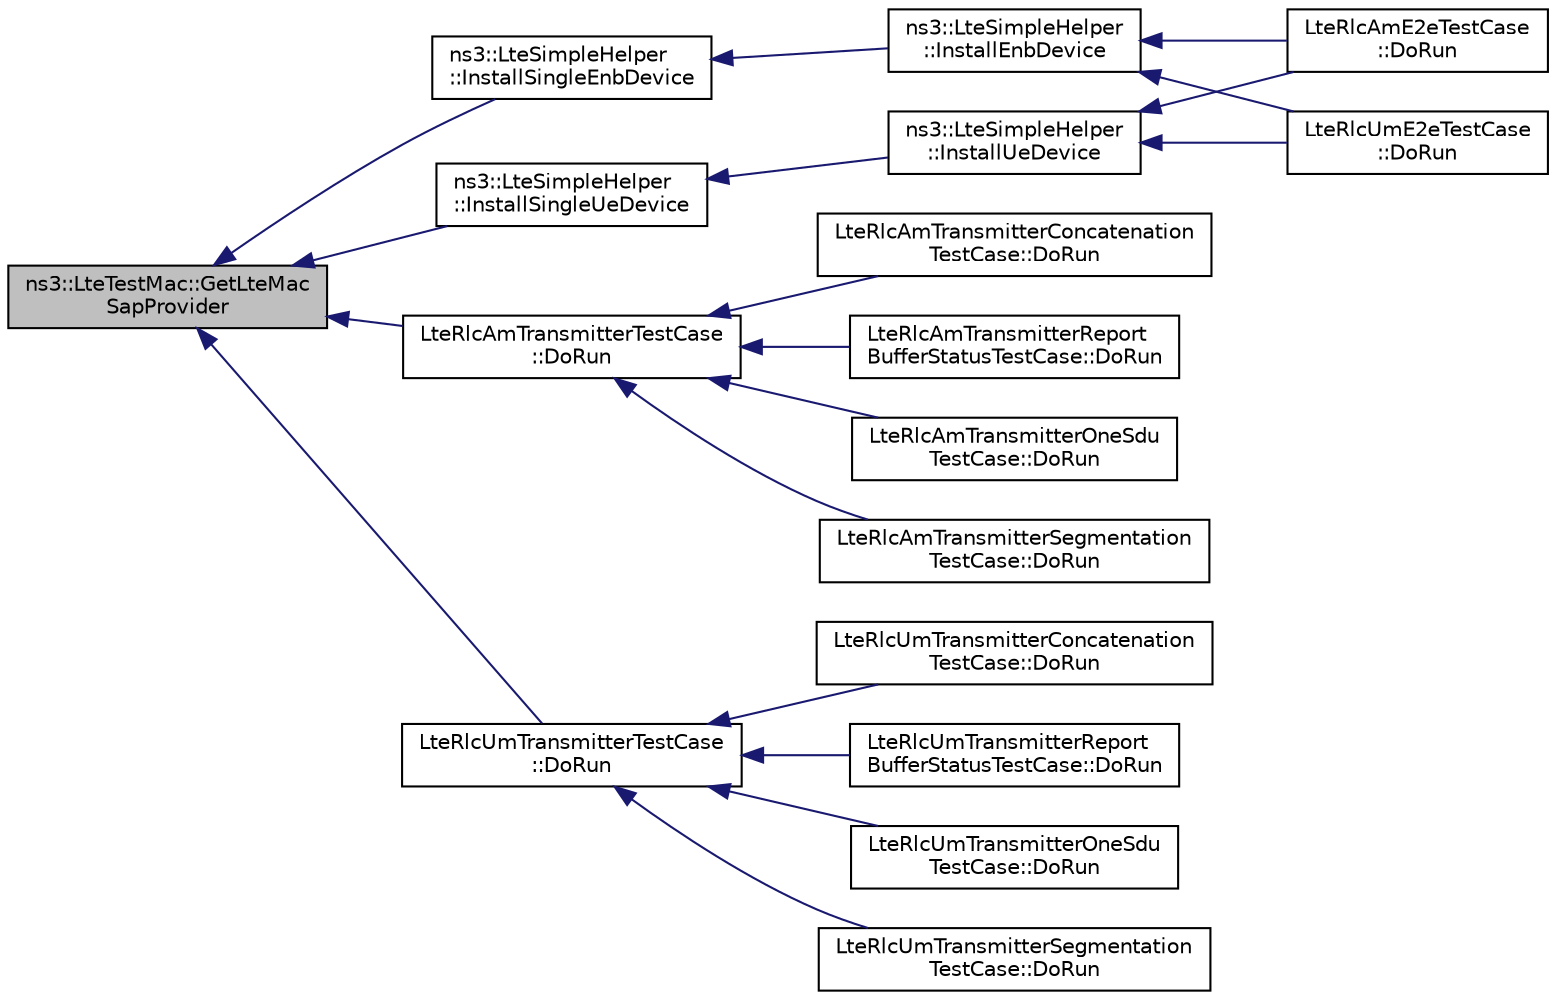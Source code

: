 digraph "ns3::LteTestMac::GetLteMacSapProvider"
{
  edge [fontname="Helvetica",fontsize="10",labelfontname="Helvetica",labelfontsize="10"];
  node [fontname="Helvetica",fontsize="10",shape=record];
  rankdir="LR";
  Node1 [label="ns3::LteTestMac::GetLteMac\lSapProvider",height=0.2,width=0.4,color="black", fillcolor="grey75", style="filled", fontcolor="black"];
  Node1 -> Node2 [dir="back",color="midnightblue",fontsize="10",style="solid"];
  Node2 [label="ns3::LteSimpleHelper\l::InstallSingleEnbDevice",height=0.2,width=0.4,color="black", fillcolor="white", style="filled",URL="$de/d73/classns3_1_1LteSimpleHelper.html#a11fa8933e6487a366ed4a9652c3b2950"];
  Node2 -> Node3 [dir="back",color="midnightblue",fontsize="10",style="solid"];
  Node3 [label="ns3::LteSimpleHelper\l::InstallEnbDevice",height=0.2,width=0.4,color="black", fillcolor="white", style="filled",URL="$de/d73/classns3_1_1LteSimpleHelper.html#a406e71dd8dcda8fa2f9a9fc31ff6494a"];
  Node3 -> Node4 [dir="back",color="midnightblue",fontsize="10",style="solid"];
  Node4 [label="LteRlcAmE2eTestCase\l::DoRun",height=0.2,width=0.4,color="black", fillcolor="white", style="filled",URL="$db/d94/classLteRlcAmE2eTestCase.html#a96cf405c2fe8e9a1c878c615b185d419",tooltip="Implementation to actually run this TestCase. "];
  Node3 -> Node5 [dir="back",color="midnightblue",fontsize="10",style="solid"];
  Node5 [label="LteRlcUmE2eTestCase\l::DoRun",height=0.2,width=0.4,color="black", fillcolor="white", style="filled",URL="$d3/d91/classLteRlcUmE2eTestCase.html#afa983387e011c31df96206ec0c772127",tooltip="Implementation to actually run this TestCase. "];
  Node1 -> Node6 [dir="back",color="midnightblue",fontsize="10",style="solid"];
  Node6 [label="ns3::LteSimpleHelper\l::InstallSingleUeDevice",height=0.2,width=0.4,color="black", fillcolor="white", style="filled",URL="$de/d73/classns3_1_1LteSimpleHelper.html#a4416da6e8b2bb30909b32b9a82dfd4c0"];
  Node6 -> Node7 [dir="back",color="midnightblue",fontsize="10",style="solid"];
  Node7 [label="ns3::LteSimpleHelper\l::InstallUeDevice",height=0.2,width=0.4,color="black", fillcolor="white", style="filled",URL="$de/d73/classns3_1_1LteSimpleHelper.html#aa575a9480b50754a2a01e038ca5c5f27"];
  Node7 -> Node4 [dir="back",color="midnightblue",fontsize="10",style="solid"];
  Node7 -> Node5 [dir="back",color="midnightblue",fontsize="10",style="solid"];
  Node1 -> Node8 [dir="back",color="midnightblue",fontsize="10",style="solid"];
  Node8 [label="LteRlcAmTransmitterTestCase\l::DoRun",height=0.2,width=0.4,color="black", fillcolor="white", style="filled",URL="$d4/d65/classLteRlcAmTransmitterTestCase.html#a2d68ba91ebca75e75efb88365f958d2c",tooltip="Implementation to actually run this TestCase. "];
  Node8 -> Node9 [dir="back",color="midnightblue",fontsize="10",style="solid"];
  Node9 [label="LteRlcAmTransmitterOneSdu\lTestCase::DoRun",height=0.2,width=0.4,color="black", fillcolor="white", style="filled",URL="$df/d93/classLteRlcAmTransmitterOneSduTestCase.html#ad0363c6b1e92694b98291cbca113501a",tooltip="Implementation to actually run this TestCase. "];
  Node8 -> Node10 [dir="back",color="midnightblue",fontsize="10",style="solid"];
  Node10 [label="LteRlcAmTransmitterSegmentation\lTestCase::DoRun",height=0.2,width=0.4,color="black", fillcolor="white", style="filled",URL="$d4/da1/classLteRlcAmTransmitterSegmentationTestCase.html#a8bec2147bdbf3f5cade130c101a09374",tooltip="Implementation to actually run this TestCase. "];
  Node8 -> Node11 [dir="back",color="midnightblue",fontsize="10",style="solid"];
  Node11 [label="LteRlcAmTransmitterConcatenation\lTestCase::DoRun",height=0.2,width=0.4,color="black", fillcolor="white", style="filled",URL="$de/d38/classLteRlcAmTransmitterConcatenationTestCase.html#abb245b1b72965664fb72b8829853703e",tooltip="Implementation to actually run this TestCase. "];
  Node8 -> Node12 [dir="back",color="midnightblue",fontsize="10",style="solid"];
  Node12 [label="LteRlcAmTransmitterReport\lBufferStatusTestCase::DoRun",height=0.2,width=0.4,color="black", fillcolor="white", style="filled",URL="$d5/d84/classLteRlcAmTransmitterReportBufferStatusTestCase.html#aaddc27c1dd83c3856296c778210c5df2",tooltip="Implementation to actually run this TestCase. "];
  Node1 -> Node13 [dir="back",color="midnightblue",fontsize="10",style="solid"];
  Node13 [label="LteRlcUmTransmitterTestCase\l::DoRun",height=0.2,width=0.4,color="black", fillcolor="white", style="filled",URL="$d6/dca/classLteRlcUmTransmitterTestCase.html#aacac9ab10bdcd81740a7222f621ed84e",tooltip="Implementation to actually run this TestCase. "];
  Node13 -> Node14 [dir="back",color="midnightblue",fontsize="10",style="solid"];
  Node14 [label="LteRlcUmTransmitterOneSdu\lTestCase::DoRun",height=0.2,width=0.4,color="black", fillcolor="white", style="filled",URL="$db/d80/classLteRlcUmTransmitterOneSduTestCase.html#a5dfb3cf0c75d90b24a0e9b2be3d1bccf",tooltip="Implementation to actually run this TestCase. "];
  Node13 -> Node15 [dir="back",color="midnightblue",fontsize="10",style="solid"];
  Node15 [label="LteRlcUmTransmitterSegmentation\lTestCase::DoRun",height=0.2,width=0.4,color="black", fillcolor="white", style="filled",URL="$df/d4d/classLteRlcUmTransmitterSegmentationTestCase.html#afd707870f8c3653a3a82d52c3bd62dac",tooltip="Implementation to actually run this TestCase. "];
  Node13 -> Node16 [dir="back",color="midnightblue",fontsize="10",style="solid"];
  Node16 [label="LteRlcUmTransmitterConcatenation\lTestCase::DoRun",height=0.2,width=0.4,color="black", fillcolor="white", style="filled",URL="$d5/dbd/classLteRlcUmTransmitterConcatenationTestCase.html#a36dc51a9323fe7462cdef148508b0e98",tooltip="Implementation to actually run this TestCase. "];
  Node13 -> Node17 [dir="back",color="midnightblue",fontsize="10",style="solid"];
  Node17 [label="LteRlcUmTransmitterReport\lBufferStatusTestCase::DoRun",height=0.2,width=0.4,color="black", fillcolor="white", style="filled",URL="$d8/d37/classLteRlcUmTransmitterReportBufferStatusTestCase.html#a5aecdc76e34d93f2746ae95dd5072fe1",tooltip="Implementation to actually run this TestCase. "];
}
